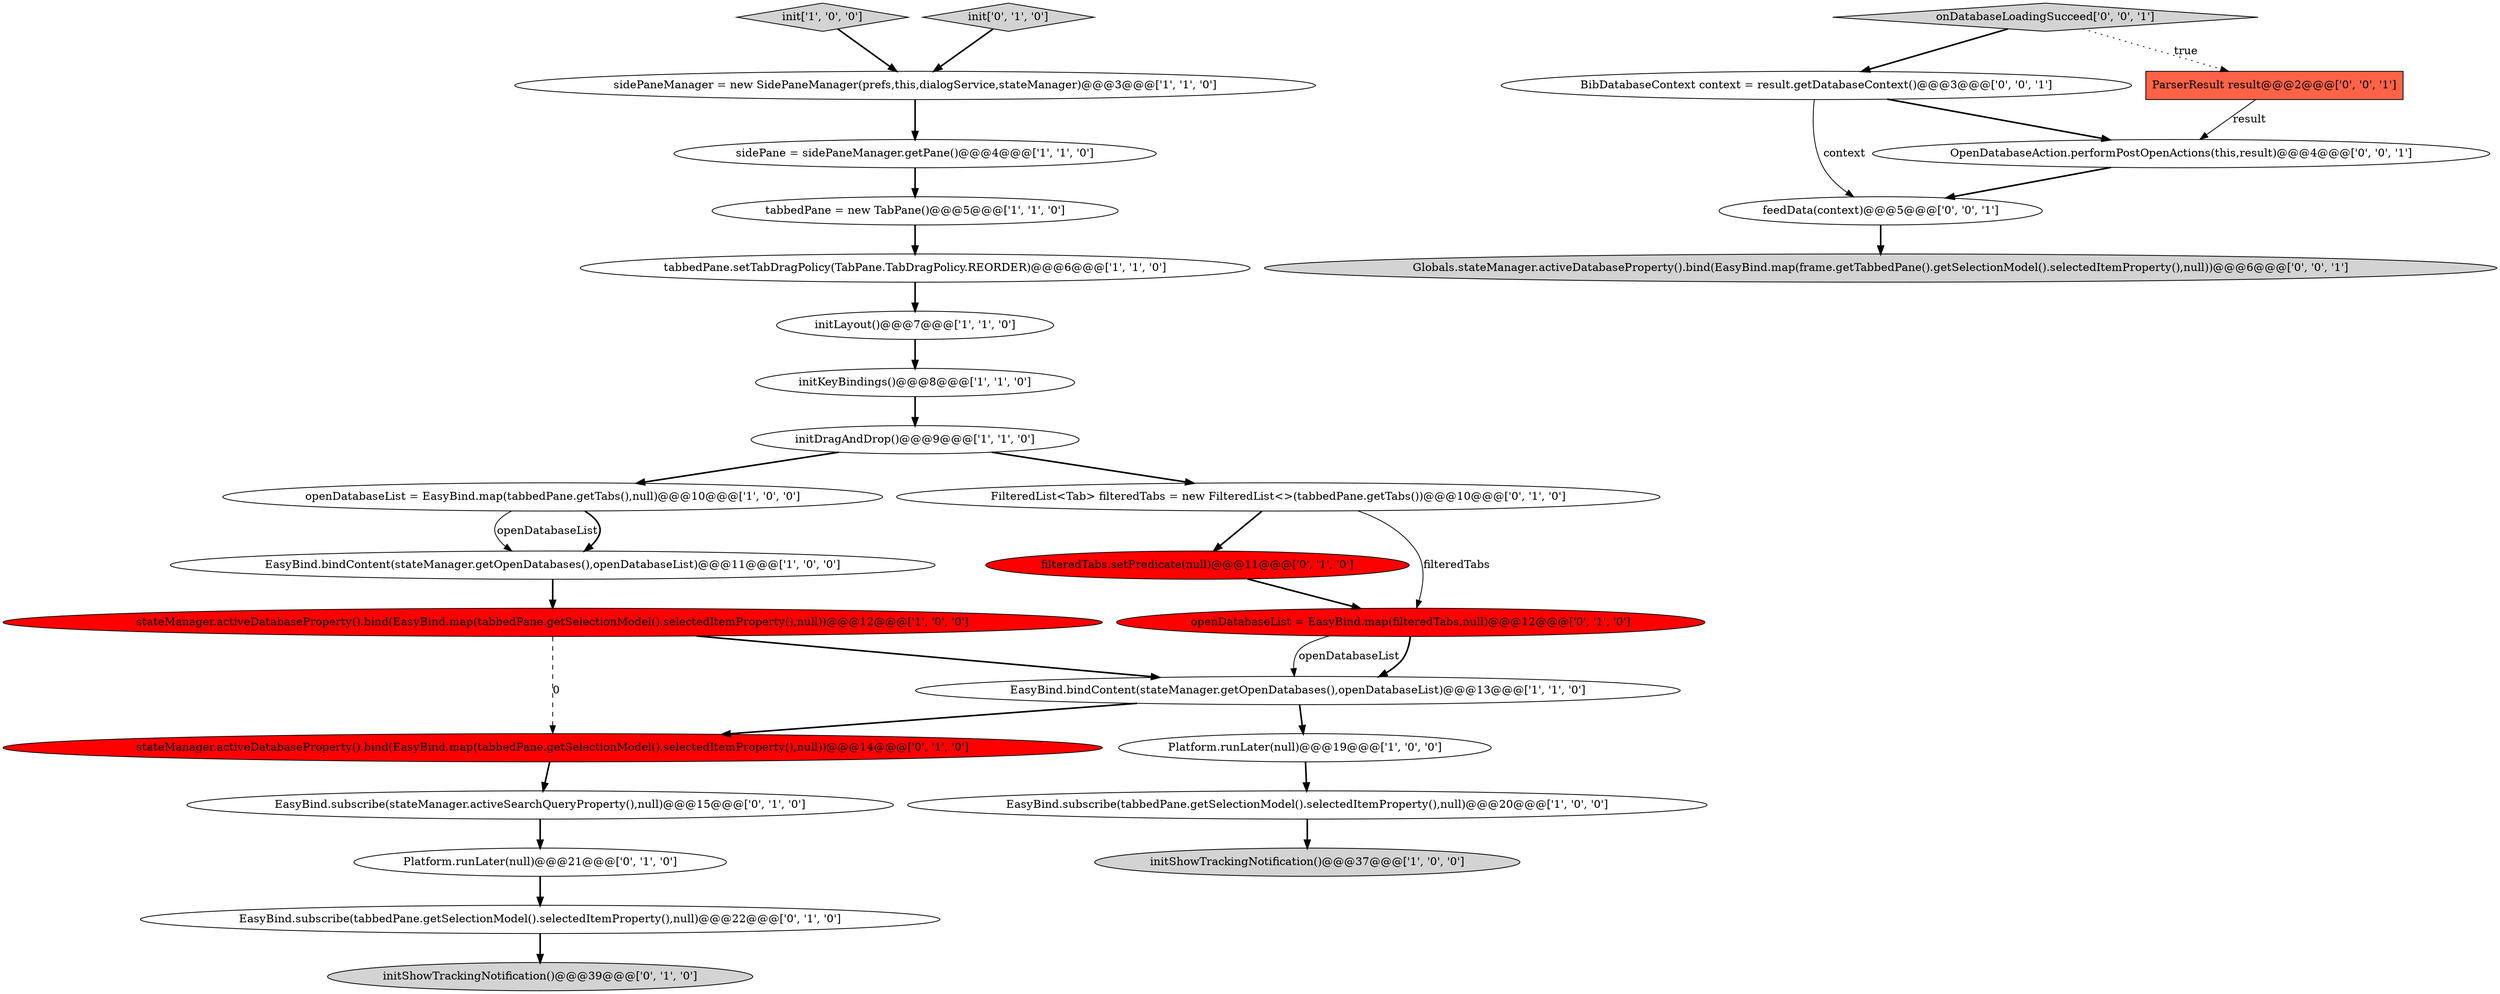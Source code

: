 digraph {
14 [style = filled, label = "openDatabaseList = EasyBind.map(tabbedPane.getTabs(),null)@@@10@@@['1', '0', '0']", fillcolor = white, shape = ellipse image = "AAA0AAABBB1BBB"];
21 [style = filled, label = "stateManager.activeDatabaseProperty().bind(EasyBind.map(tabbedPane.getSelectionModel().selectedItemProperty(),null))@@@14@@@['0', '1', '0']", fillcolor = red, shape = ellipse image = "AAA1AAABBB2BBB"];
23 [style = filled, label = "EasyBind.subscribe(tabbedPane.getSelectionModel().selectedItemProperty(),null)@@@22@@@['0', '1', '0']", fillcolor = white, shape = ellipse image = "AAA0AAABBB2BBB"];
12 [style = filled, label = "initLayout()@@@7@@@['1', '1', '0']", fillcolor = white, shape = ellipse image = "AAA0AAABBB1BBB"];
0 [style = filled, label = "sidePaneManager = new SidePaneManager(prefs,this,dialogService,stateManager)@@@3@@@['1', '1', '0']", fillcolor = white, shape = ellipse image = "AAA0AAABBB1BBB"];
5 [style = filled, label = "EasyBind.subscribe(tabbedPane.getSelectionModel().selectedItemProperty(),null)@@@20@@@['1', '0', '0']", fillcolor = white, shape = ellipse image = "AAA0AAABBB1BBB"];
27 [style = filled, label = "OpenDatabaseAction.performPostOpenActions(this,result)@@@4@@@['0', '0', '1']", fillcolor = white, shape = ellipse image = "AAA0AAABBB3BBB"];
7 [style = filled, label = "init['1', '0', '0']", fillcolor = lightgray, shape = diamond image = "AAA0AAABBB1BBB"];
20 [style = filled, label = "filteredTabs.setPredicate(null)@@@11@@@['0', '1', '0']", fillcolor = red, shape = ellipse image = "AAA1AAABBB2BBB"];
13 [style = filled, label = "initKeyBindings()@@@8@@@['1', '1', '0']", fillcolor = white, shape = ellipse image = "AAA0AAABBB1BBB"];
19 [style = filled, label = "initShowTrackingNotification()@@@39@@@['0', '1', '0']", fillcolor = lightgray, shape = ellipse image = "AAA0AAABBB2BBB"];
17 [style = filled, label = "FilteredList<Tab> filteredTabs = new FilteredList<>(tabbedPane.getTabs())@@@10@@@['0', '1', '0']", fillcolor = white, shape = ellipse image = "AAA0AAABBB2BBB"];
11 [style = filled, label = "sidePane = sidePaneManager.getPane()@@@4@@@['1', '1', '0']", fillcolor = white, shape = ellipse image = "AAA0AAABBB1BBB"];
22 [style = filled, label = "EasyBind.subscribe(stateManager.activeSearchQueryProperty(),null)@@@15@@@['0', '1', '0']", fillcolor = white, shape = ellipse image = "AAA0AAABBB2BBB"];
16 [style = filled, label = "Platform.runLater(null)@@@21@@@['0', '1', '0']", fillcolor = white, shape = ellipse image = "AAA0AAABBB2BBB"];
2 [style = filled, label = "tabbedPane.setTabDragPolicy(TabPane.TabDragPolicy.REORDER)@@@6@@@['1', '1', '0']", fillcolor = white, shape = ellipse image = "AAA0AAABBB1BBB"];
15 [style = filled, label = "openDatabaseList = EasyBind.map(filteredTabs,null)@@@12@@@['0', '1', '0']", fillcolor = red, shape = ellipse image = "AAA1AAABBB2BBB"];
25 [style = filled, label = "onDatabaseLoadingSucceed['0', '0', '1']", fillcolor = lightgray, shape = diamond image = "AAA0AAABBB3BBB"];
24 [style = filled, label = "BibDatabaseContext context = result.getDatabaseContext()@@@3@@@['0', '0', '1']", fillcolor = white, shape = ellipse image = "AAA0AAABBB3BBB"];
1 [style = filled, label = "tabbedPane = new TabPane()@@@5@@@['1', '1', '0']", fillcolor = white, shape = ellipse image = "AAA0AAABBB1BBB"];
28 [style = filled, label = "feedData(context)@@@5@@@['0', '0', '1']", fillcolor = white, shape = ellipse image = "AAA0AAABBB3BBB"];
18 [style = filled, label = "init['0', '1', '0']", fillcolor = lightgray, shape = diamond image = "AAA0AAABBB2BBB"];
6 [style = filled, label = "EasyBind.bindContent(stateManager.getOpenDatabases(),openDatabaseList)@@@11@@@['1', '0', '0']", fillcolor = white, shape = ellipse image = "AAA0AAABBB1BBB"];
26 [style = filled, label = "ParserResult result@@@2@@@['0', '0', '1']", fillcolor = tomato, shape = box image = "AAA0AAABBB3BBB"];
4 [style = filled, label = "initDragAndDrop()@@@9@@@['1', '1', '0']", fillcolor = white, shape = ellipse image = "AAA0AAABBB1BBB"];
3 [style = filled, label = "initShowTrackingNotification()@@@37@@@['1', '0', '0']", fillcolor = lightgray, shape = ellipse image = "AAA0AAABBB1BBB"];
29 [style = filled, label = "Globals.stateManager.activeDatabaseProperty().bind(EasyBind.map(frame.getTabbedPane().getSelectionModel().selectedItemProperty(),null))@@@6@@@['0', '0', '1']", fillcolor = lightgray, shape = ellipse image = "AAA0AAABBB3BBB"];
10 [style = filled, label = "Platform.runLater(null)@@@19@@@['1', '0', '0']", fillcolor = white, shape = ellipse image = "AAA0AAABBB1BBB"];
8 [style = filled, label = "EasyBind.bindContent(stateManager.getOpenDatabases(),openDatabaseList)@@@13@@@['1', '1', '0']", fillcolor = white, shape = ellipse image = "AAA0AAABBB1BBB"];
9 [style = filled, label = "stateManager.activeDatabaseProperty().bind(EasyBind.map(tabbedPane.getSelectionModel().selectedItemProperty(),null))@@@12@@@['1', '0', '0']", fillcolor = red, shape = ellipse image = "AAA1AAABBB1BBB"];
5->3 [style = bold, label=""];
28->29 [style = bold, label=""];
8->10 [style = bold, label=""];
14->6 [style = solid, label="openDatabaseList"];
15->8 [style = solid, label="openDatabaseList"];
4->14 [style = bold, label=""];
4->17 [style = bold, label=""];
11->1 [style = bold, label=""];
22->16 [style = bold, label=""];
27->28 [style = bold, label=""];
0->11 [style = bold, label=""];
7->0 [style = bold, label=""];
16->23 [style = bold, label=""];
9->8 [style = bold, label=""];
2->12 [style = bold, label=""];
12->13 [style = bold, label=""];
25->24 [style = bold, label=""];
10->5 [style = bold, label=""];
21->22 [style = bold, label=""];
9->21 [style = dashed, label="0"];
23->19 [style = bold, label=""];
8->21 [style = bold, label=""];
17->15 [style = solid, label="filteredTabs"];
24->28 [style = solid, label="context"];
1->2 [style = bold, label=""];
6->9 [style = bold, label=""];
20->15 [style = bold, label=""];
24->27 [style = bold, label=""];
14->6 [style = bold, label=""];
15->8 [style = bold, label=""];
18->0 [style = bold, label=""];
26->27 [style = solid, label="result"];
25->26 [style = dotted, label="true"];
17->20 [style = bold, label=""];
13->4 [style = bold, label=""];
}
